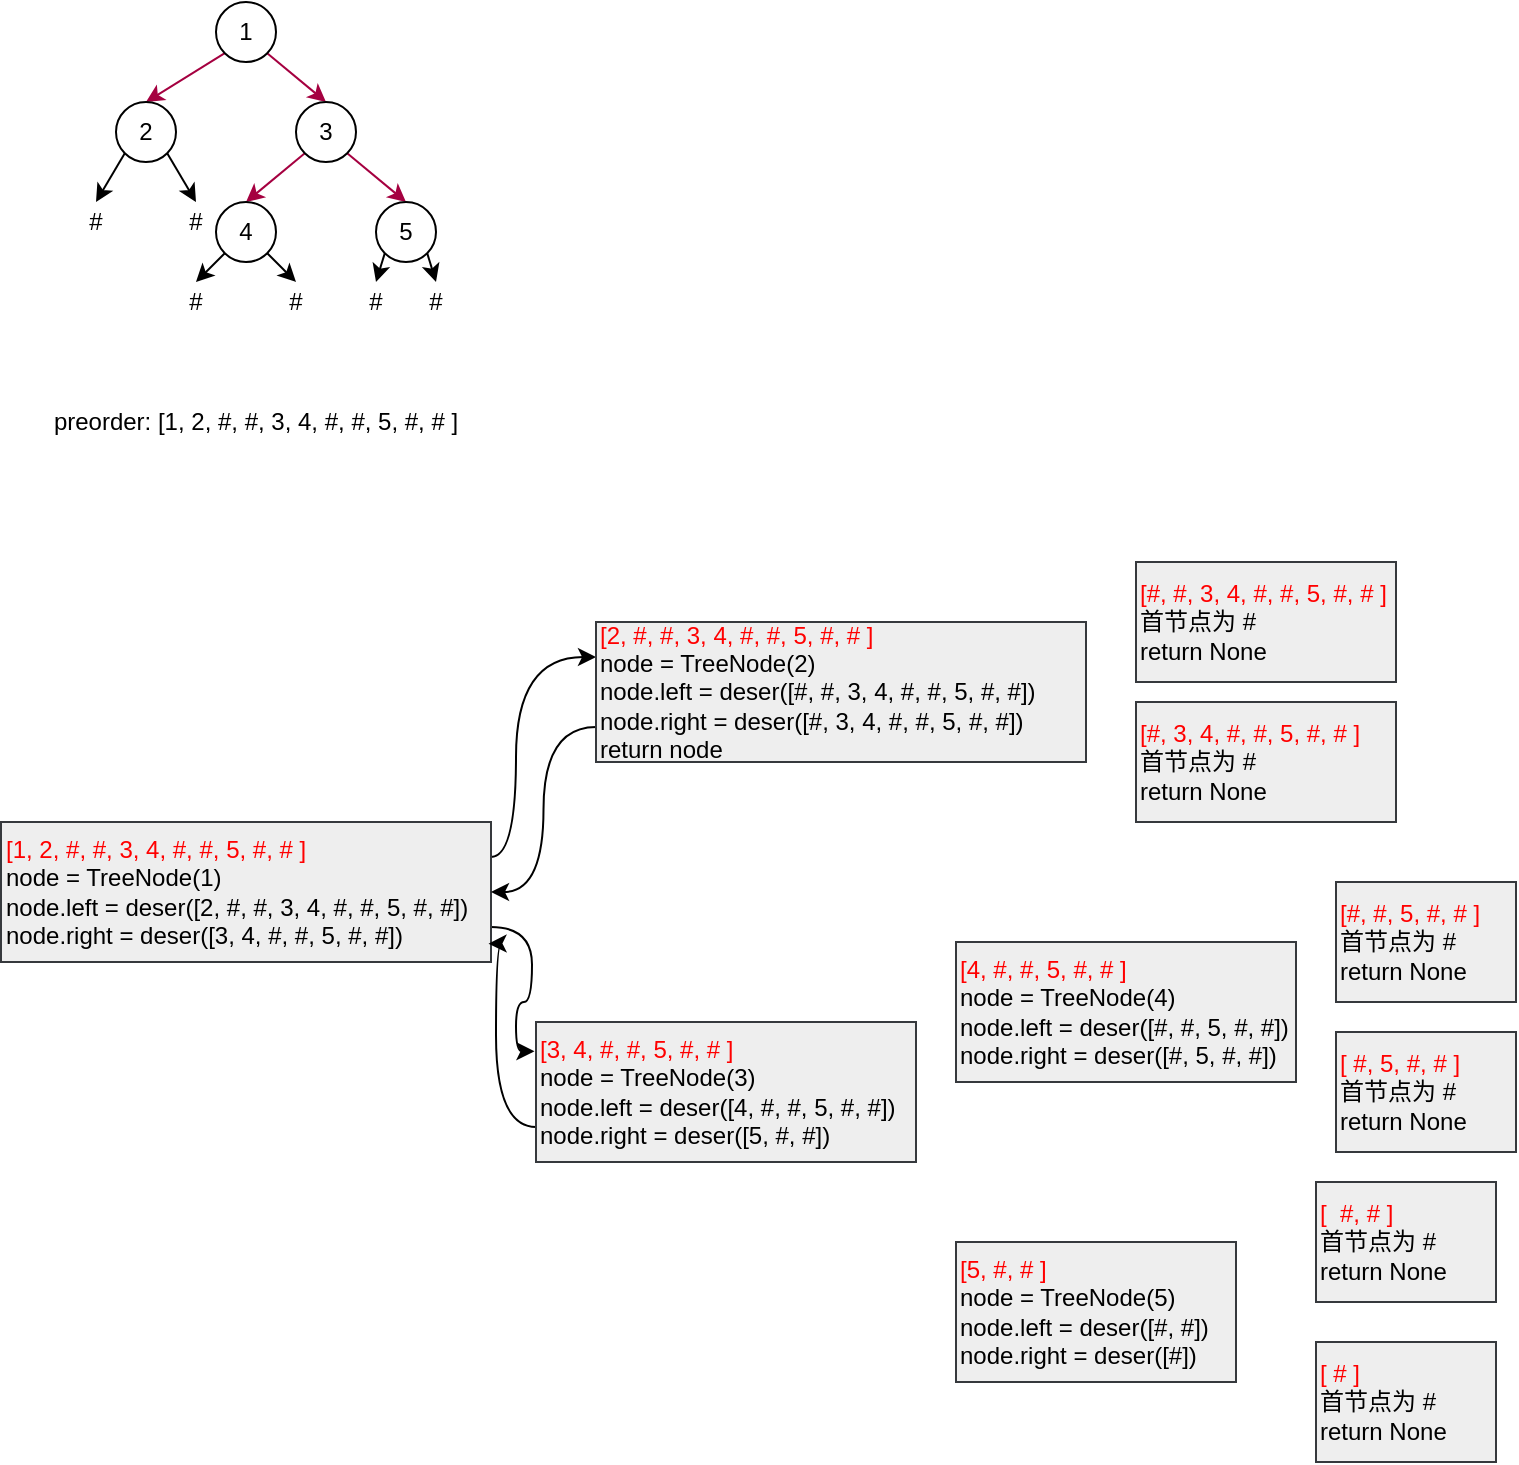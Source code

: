 <mxfile version="14.7.3" type="github">
  <diagram id="bu5lm8wExsLP5NeLCZCM" name="第 1 页">
    <mxGraphModel dx="677" dy="363" grid="1" gridSize="10" guides="1" tooltips="1" connect="1" arrows="1" fold="1" page="1" pageScale="1" pageWidth="2336" pageHeight="1654" math="0" shadow="0">
      <root>
        <mxCell id="0" />
        <mxCell id="1" parent="0" />
        <mxCell id="7SuwNwZ2lyHalRhBw8_W-7" style="rounded=0;orthogonalLoop=1;jettySize=auto;html=1;exitX=0;exitY=1;exitDx=0;exitDy=0;entryX=0.5;entryY=0;entryDx=0;entryDy=0;fillColor=#d80073;strokeColor=#A50040;" edge="1" parent="1" source="7SuwNwZ2lyHalRhBw8_W-2" target="7SuwNwZ2lyHalRhBw8_W-3">
          <mxGeometry relative="1" as="geometry" />
        </mxCell>
        <mxCell id="7SuwNwZ2lyHalRhBw8_W-8" style="rounded=0;orthogonalLoop=1;jettySize=auto;html=1;exitX=1;exitY=1;exitDx=0;exitDy=0;entryX=0.5;entryY=0;entryDx=0;entryDy=0;fillColor=#d80073;strokeColor=#A50040;" edge="1" parent="1" source="7SuwNwZ2lyHalRhBw8_W-2" target="7SuwNwZ2lyHalRhBw8_W-4">
          <mxGeometry relative="1" as="geometry" />
        </mxCell>
        <mxCell id="7SuwNwZ2lyHalRhBw8_W-2" value="1" style="ellipse;whiteSpace=wrap;html=1;aspect=fixed;" vertex="1" parent="1">
          <mxGeometry x="290" y="220" width="30" height="30" as="geometry" />
        </mxCell>
        <mxCell id="7SuwNwZ2lyHalRhBw8_W-14" style="edgeStyle=none;rounded=0;orthogonalLoop=1;jettySize=auto;html=1;exitX=0;exitY=1;exitDx=0;exitDy=0;entryX=0.5;entryY=0;entryDx=0;entryDy=0;" edge="1" parent="1" source="7SuwNwZ2lyHalRhBw8_W-3" target="7SuwNwZ2lyHalRhBw8_W-12">
          <mxGeometry relative="1" as="geometry" />
        </mxCell>
        <mxCell id="7SuwNwZ2lyHalRhBw8_W-16" style="edgeStyle=none;rounded=0;orthogonalLoop=1;jettySize=auto;html=1;exitX=1;exitY=1;exitDx=0;exitDy=0;entryX=0.5;entryY=0;entryDx=0;entryDy=0;" edge="1" parent="1" source="7SuwNwZ2lyHalRhBw8_W-3" target="7SuwNwZ2lyHalRhBw8_W-15">
          <mxGeometry relative="1" as="geometry" />
        </mxCell>
        <mxCell id="7SuwNwZ2lyHalRhBw8_W-3" value="2" style="ellipse;whiteSpace=wrap;html=1;aspect=fixed;" vertex="1" parent="1">
          <mxGeometry x="240" y="270" width="30" height="30" as="geometry" />
        </mxCell>
        <mxCell id="7SuwNwZ2lyHalRhBw8_W-9" style="rounded=0;orthogonalLoop=1;jettySize=auto;html=1;exitX=0;exitY=1;exitDx=0;exitDy=0;entryX=0.5;entryY=0;entryDx=0;entryDy=0;fillColor=#d80073;strokeColor=#A50040;" edge="1" parent="1" source="7SuwNwZ2lyHalRhBw8_W-4" target="7SuwNwZ2lyHalRhBw8_W-5">
          <mxGeometry relative="1" as="geometry" />
        </mxCell>
        <mxCell id="7SuwNwZ2lyHalRhBw8_W-10" style="rounded=0;orthogonalLoop=1;jettySize=auto;html=1;exitX=1;exitY=1;exitDx=0;exitDy=0;entryX=0.5;entryY=0;entryDx=0;entryDy=0;fillColor=#d80073;strokeColor=#A50040;" edge="1" parent="1" source="7SuwNwZ2lyHalRhBw8_W-4" target="7SuwNwZ2lyHalRhBw8_W-6">
          <mxGeometry relative="1" as="geometry" />
        </mxCell>
        <mxCell id="7SuwNwZ2lyHalRhBw8_W-4" value="3" style="ellipse;whiteSpace=wrap;html=1;aspect=fixed;" vertex="1" parent="1">
          <mxGeometry x="330" y="270" width="30" height="30" as="geometry" />
        </mxCell>
        <mxCell id="7SuwNwZ2lyHalRhBw8_W-19" style="edgeStyle=none;rounded=0;orthogonalLoop=1;jettySize=auto;html=1;exitX=0;exitY=1;exitDx=0;exitDy=0;entryX=0.5;entryY=0;entryDx=0;entryDy=0;" edge="1" parent="1" source="7SuwNwZ2lyHalRhBw8_W-5" target="7SuwNwZ2lyHalRhBw8_W-17">
          <mxGeometry relative="1" as="geometry" />
        </mxCell>
        <mxCell id="7SuwNwZ2lyHalRhBw8_W-20" style="edgeStyle=none;rounded=0;orthogonalLoop=1;jettySize=auto;html=1;exitX=1;exitY=1;exitDx=0;exitDy=0;entryX=0.5;entryY=0;entryDx=0;entryDy=0;" edge="1" parent="1" source="7SuwNwZ2lyHalRhBw8_W-5" target="7SuwNwZ2lyHalRhBw8_W-18">
          <mxGeometry relative="1" as="geometry" />
        </mxCell>
        <mxCell id="7SuwNwZ2lyHalRhBw8_W-5" value="4" style="ellipse;whiteSpace=wrap;html=1;aspect=fixed;" vertex="1" parent="1">
          <mxGeometry x="290" y="320" width="30" height="30" as="geometry" />
        </mxCell>
        <mxCell id="7SuwNwZ2lyHalRhBw8_W-23" style="edgeStyle=none;rounded=0;orthogonalLoop=1;jettySize=auto;html=1;exitX=0;exitY=1;exitDx=0;exitDy=0;entryX=0.5;entryY=0;entryDx=0;entryDy=0;" edge="1" parent="1" source="7SuwNwZ2lyHalRhBw8_W-6" target="7SuwNwZ2lyHalRhBw8_W-21">
          <mxGeometry relative="1" as="geometry" />
        </mxCell>
        <mxCell id="7SuwNwZ2lyHalRhBw8_W-24" style="edgeStyle=none;rounded=0;orthogonalLoop=1;jettySize=auto;html=1;exitX=1;exitY=1;exitDx=0;exitDy=0;entryX=0.5;entryY=0;entryDx=0;entryDy=0;" edge="1" parent="1" source="7SuwNwZ2lyHalRhBw8_W-6" target="7SuwNwZ2lyHalRhBw8_W-22">
          <mxGeometry relative="1" as="geometry" />
        </mxCell>
        <mxCell id="7SuwNwZ2lyHalRhBw8_W-6" value="5" style="ellipse;whiteSpace=wrap;html=1;aspect=fixed;" vertex="1" parent="1">
          <mxGeometry x="370" y="320" width="30" height="30" as="geometry" />
        </mxCell>
        <mxCell id="7SuwNwZ2lyHalRhBw8_W-12" value="#" style="text;html=1;strokeColor=none;fillColor=none;align=center;verticalAlign=middle;whiteSpace=wrap;rounded=0;" vertex="1" parent="1">
          <mxGeometry x="220" y="320" width="20" height="20" as="geometry" />
        </mxCell>
        <mxCell id="7SuwNwZ2lyHalRhBw8_W-15" value="#" style="text;html=1;strokeColor=none;fillColor=none;align=center;verticalAlign=middle;whiteSpace=wrap;rounded=0;" vertex="1" parent="1">
          <mxGeometry x="270" y="320" width="20" height="20" as="geometry" />
        </mxCell>
        <mxCell id="7SuwNwZ2lyHalRhBw8_W-17" value="#" style="text;html=1;strokeColor=none;fillColor=none;align=center;verticalAlign=middle;whiteSpace=wrap;rounded=0;" vertex="1" parent="1">
          <mxGeometry x="270" y="360" width="20" height="20" as="geometry" />
        </mxCell>
        <mxCell id="7SuwNwZ2lyHalRhBw8_W-18" value="#" style="text;html=1;strokeColor=none;fillColor=none;align=center;verticalAlign=middle;whiteSpace=wrap;rounded=0;" vertex="1" parent="1">
          <mxGeometry x="320" y="360" width="20" height="20" as="geometry" />
        </mxCell>
        <mxCell id="7SuwNwZ2lyHalRhBw8_W-21" value="#" style="text;html=1;strokeColor=none;fillColor=none;align=center;verticalAlign=middle;whiteSpace=wrap;rounded=0;" vertex="1" parent="1">
          <mxGeometry x="360" y="360" width="20" height="20" as="geometry" />
        </mxCell>
        <mxCell id="7SuwNwZ2lyHalRhBw8_W-22" value="#" style="text;html=1;strokeColor=none;fillColor=none;align=center;verticalAlign=middle;whiteSpace=wrap;rounded=0;" vertex="1" parent="1">
          <mxGeometry x="390" y="360" width="20" height="20" as="geometry" />
        </mxCell>
        <mxCell id="7SuwNwZ2lyHalRhBw8_W-25" value="preorder: [1, 2, #, #, 3, 4, #, #, 5, #, # ]" style="text;html=1;strokeColor=none;fillColor=none;align=center;verticalAlign=middle;whiteSpace=wrap;rounded=0;" vertex="1" parent="1">
          <mxGeometry x="190" y="420" width="240" height="20" as="geometry" />
        </mxCell>
        <mxCell id="7SuwNwZ2lyHalRhBw8_W-41" style="edgeStyle=orthogonalEdgeStyle;rounded=0;orthogonalLoop=1;jettySize=auto;html=1;exitX=1;exitY=0.25;exitDx=0;exitDy=0;entryX=0;entryY=0.25;entryDx=0;entryDy=0;curved=1;" edge="1" parent="1" source="7SuwNwZ2lyHalRhBw8_W-26" target="7SuwNwZ2lyHalRhBw8_W-27">
          <mxGeometry relative="1" as="geometry">
            <Array as="points">
              <mxPoint x="440" y="648" />
              <mxPoint x="440" y="548" />
            </Array>
          </mxGeometry>
        </mxCell>
        <mxCell id="7SuwNwZ2lyHalRhBw8_W-43" style="edgeStyle=orthogonalEdgeStyle;curved=1;rounded=0;orthogonalLoop=1;jettySize=auto;html=1;exitX=1;exitY=0.75;exitDx=0;exitDy=0;entryX=-0.004;entryY=0.209;entryDx=0;entryDy=0;entryPerimeter=0;" edge="1" parent="1" source="7SuwNwZ2lyHalRhBw8_W-26" target="7SuwNwZ2lyHalRhBw8_W-31">
          <mxGeometry relative="1" as="geometry">
            <Array as="points">
              <mxPoint x="448" y="683" />
              <mxPoint x="448" y="720" />
              <mxPoint x="440" y="720" />
              <mxPoint x="440" y="745" />
            </Array>
          </mxGeometry>
        </mxCell>
        <mxCell id="7SuwNwZ2lyHalRhBw8_W-26" value="&lt;font color=&quot;#ff0000&quot;&gt;[1, 2, #, #, 3, 4, #, #, 5, #, # ]&lt;/font&gt;&lt;br&gt;node = TreeNode(1)&lt;br&gt;node.left = deser([2, #, #, 3, 4, #, #, 5, #, #])&lt;br&gt;node.right = deser([3, 4, #, #, 5, #, #])" style="text;html=1;strokeColor=#36393d;fillColor=#eeeeee;align=left;verticalAlign=middle;whiteSpace=wrap;rounded=0;" vertex="1" parent="1">
          <mxGeometry x="182.5" y="630" width="245" height="70" as="geometry" />
        </mxCell>
        <mxCell id="7SuwNwZ2lyHalRhBw8_W-42" style="edgeStyle=orthogonalEdgeStyle;rounded=0;orthogonalLoop=1;jettySize=auto;html=1;exitX=0;exitY=0.75;exitDx=0;exitDy=0;entryX=1;entryY=0.5;entryDx=0;entryDy=0;curved=1;" edge="1" parent="1" source="7SuwNwZ2lyHalRhBw8_W-27" target="7SuwNwZ2lyHalRhBw8_W-26">
          <mxGeometry relative="1" as="geometry" />
        </mxCell>
        <mxCell id="7SuwNwZ2lyHalRhBw8_W-27" value="&lt;font color=&quot;#ff0000&quot;&gt;[2, #, #, 3, 4, #, #, 5, #, # ]&lt;/font&gt;&lt;br&gt;node = TreeNode(2)&lt;br&gt;node.left = deser([#, #, 3, 4, #, #, 5, #, #])&lt;br&gt;node.right = deser([#, 3, 4, #, #, 5, #, #])&lt;br&gt;return node&amp;nbsp;" style="text;html=1;strokeColor=#36393d;fillColor=#eeeeee;align=left;verticalAlign=middle;whiteSpace=wrap;rounded=0;" vertex="1" parent="1">
          <mxGeometry x="480" y="530" width="245" height="70" as="geometry" />
        </mxCell>
        <mxCell id="7SuwNwZ2lyHalRhBw8_W-28" value="&lt;font color=&quot;#ff0000&quot;&gt;[#, #, 3, 4, #, #, 5, #, # ]&lt;/font&gt;&lt;br&gt;首节点为 #&amp;nbsp;&lt;br&gt;return None" style="text;html=1;strokeColor=#36393d;fillColor=#eeeeee;align=left;verticalAlign=middle;whiteSpace=wrap;rounded=0;" vertex="1" parent="1">
          <mxGeometry x="750" y="500" width="130" height="60" as="geometry" />
        </mxCell>
        <mxCell id="7SuwNwZ2lyHalRhBw8_W-30" value="&lt;font color=&quot;#ff0000&quot;&gt;[#, 3, 4, #, #, 5, #, # ]&lt;/font&gt;&lt;br&gt;首节点为 #&amp;nbsp;&lt;br&gt;return None" style="text;html=1;strokeColor=#36393d;fillColor=#eeeeee;align=left;verticalAlign=middle;whiteSpace=wrap;rounded=0;" vertex="1" parent="1">
          <mxGeometry x="750" y="570" width="130" height="60" as="geometry" />
        </mxCell>
        <mxCell id="7SuwNwZ2lyHalRhBw8_W-44" style="edgeStyle=orthogonalEdgeStyle;curved=1;rounded=0;orthogonalLoop=1;jettySize=auto;html=1;exitX=0;exitY=0.75;exitDx=0;exitDy=0;entryX=0.995;entryY=0.869;entryDx=0;entryDy=0;entryPerimeter=0;" edge="1" parent="1" source="7SuwNwZ2lyHalRhBw8_W-31" target="7SuwNwZ2lyHalRhBw8_W-26">
          <mxGeometry relative="1" as="geometry">
            <Array as="points">
              <mxPoint x="430" y="783" />
              <mxPoint x="430" y="691" />
            </Array>
          </mxGeometry>
        </mxCell>
        <mxCell id="7SuwNwZ2lyHalRhBw8_W-31" value="&lt;font color=&quot;#ff0000&quot;&gt;[3, 4, #, #, 5, #, # ]&lt;/font&gt;&lt;br&gt;node = TreeNode(3)&lt;br&gt;node.left = deser([4, #, #, 5, #, #])&lt;br&gt;node.right = deser([5, #, #])" style="text;html=1;strokeColor=#36393d;fillColor=#eeeeee;align=left;verticalAlign=middle;whiteSpace=wrap;rounded=0;" vertex="1" parent="1">
          <mxGeometry x="450" y="730" width="190" height="70" as="geometry" />
        </mxCell>
        <mxCell id="7SuwNwZ2lyHalRhBw8_W-32" value="&lt;font color=&quot;#ff0000&quot;&gt;[4, #, #, 5, #, # ]&lt;/font&gt;&lt;br&gt;node = TreeNode(4)&lt;br&gt;node.left = deser([#, #, 5, #, #])&lt;br&gt;node.right = deser([#, 5, #, #])" style="text;html=1;strokeColor=#36393d;fillColor=#eeeeee;align=left;verticalAlign=middle;whiteSpace=wrap;rounded=0;" vertex="1" parent="1">
          <mxGeometry x="660" y="690" width="170" height="70" as="geometry" />
        </mxCell>
        <mxCell id="7SuwNwZ2lyHalRhBw8_W-34" value="&lt;font color=&quot;#ff0000&quot;&gt;[#, #, 5, #, # ]&lt;/font&gt;&lt;br&gt;首节点为 #&amp;nbsp;&lt;br&gt;return None" style="text;html=1;strokeColor=#36393d;fillColor=#eeeeee;align=left;verticalAlign=middle;whiteSpace=wrap;rounded=0;" vertex="1" parent="1">
          <mxGeometry x="850" y="660" width="90" height="60" as="geometry" />
        </mxCell>
        <mxCell id="7SuwNwZ2lyHalRhBw8_W-35" value="&lt;font color=&quot;#ff0000&quot;&gt;[ #, 5, #, # ]&lt;/font&gt;&lt;br&gt;首节点为 #&amp;nbsp;&lt;br&gt;return None" style="text;html=1;strokeColor=#36393d;fillColor=#eeeeee;align=left;verticalAlign=middle;whiteSpace=wrap;rounded=0;" vertex="1" parent="1">
          <mxGeometry x="850" y="735" width="90" height="60" as="geometry" />
        </mxCell>
        <mxCell id="7SuwNwZ2lyHalRhBw8_W-38" value="&lt;font color=&quot;#ff0000&quot;&gt;[5, #, # ]&lt;/font&gt;&lt;br&gt;node = TreeNode(5)&lt;br&gt;node.left = deser([#, #])&lt;br&gt;node.right = deser([#])" style="text;html=1;strokeColor=#36393d;fillColor=#eeeeee;align=left;verticalAlign=middle;whiteSpace=wrap;rounded=0;" vertex="1" parent="1">
          <mxGeometry x="660" y="840" width="140" height="70" as="geometry" />
        </mxCell>
        <mxCell id="7SuwNwZ2lyHalRhBw8_W-39" value="&lt;font color=&quot;#ff0000&quot;&gt;[&amp;nbsp; #, # ]&lt;/font&gt;&lt;br&gt;首节点为 #&amp;nbsp;&lt;br&gt;return None" style="text;html=1;strokeColor=#36393d;fillColor=#eeeeee;align=left;verticalAlign=middle;whiteSpace=wrap;rounded=0;" vertex="1" parent="1">
          <mxGeometry x="840" y="810" width="90" height="60" as="geometry" />
        </mxCell>
        <mxCell id="7SuwNwZ2lyHalRhBw8_W-40" value="&lt;font color=&quot;#ff0000&quot;&gt;[ # ]&lt;/font&gt;&lt;br&gt;首节点为 #&amp;nbsp;&lt;br&gt;return None" style="text;html=1;strokeColor=#36393d;fillColor=#eeeeee;align=left;verticalAlign=middle;whiteSpace=wrap;rounded=0;" vertex="1" parent="1">
          <mxGeometry x="840" y="890" width="90" height="60" as="geometry" />
        </mxCell>
      </root>
    </mxGraphModel>
  </diagram>
</mxfile>
